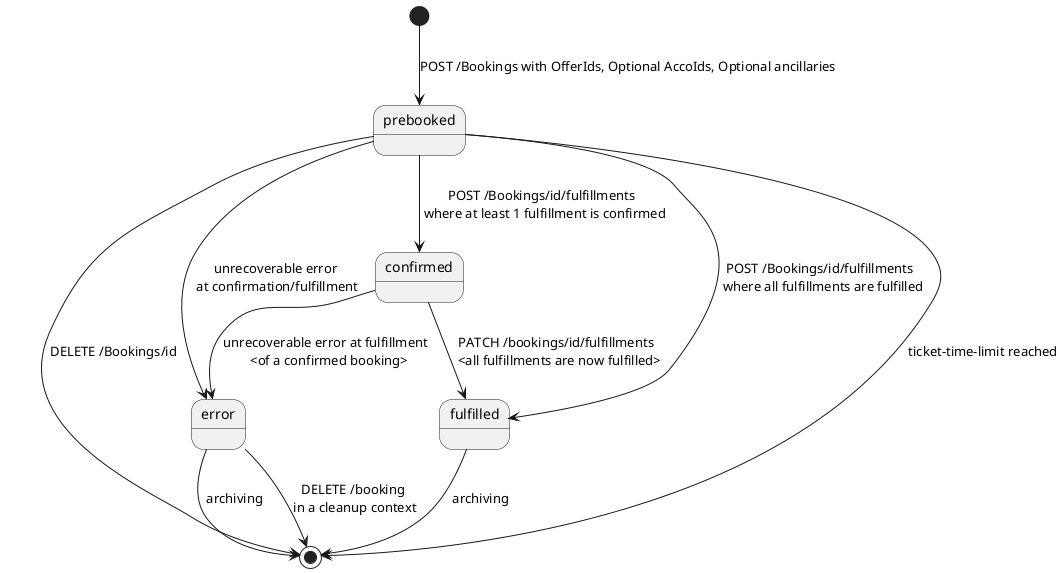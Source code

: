 @startuml
[*] --> prebooked : POST /Bookings with OfferIds, Optional AccoIds, Optional ancillaries

prebooked --> confirmed: POST /Bookings/id/fulfillments \n where at least 1 fulfillment is confirmed
prebooked --> [*]: DELETE /Bookings/id
prebooked --> [*]: ticket-time-limit reached
prebooked --> error: unrecoverable error \nat confirmation/fulfillment
prebooked --> fulfilled: POST /Bookings/id/fulfillments \n where all fulfillments are fulfilled
confirmed --> fulfilled: PATCH /bookings/id/fulfillments \n <all fulfillments are now fulfilled>
confirmed --> error: unrecoverable error at fulfillment \n <of a confirmed booking>
fulfilled --> [*] : archiving
error --> [*] : DELETE /booking \nin a cleanup context
error --> [*] : archiving
@enduml